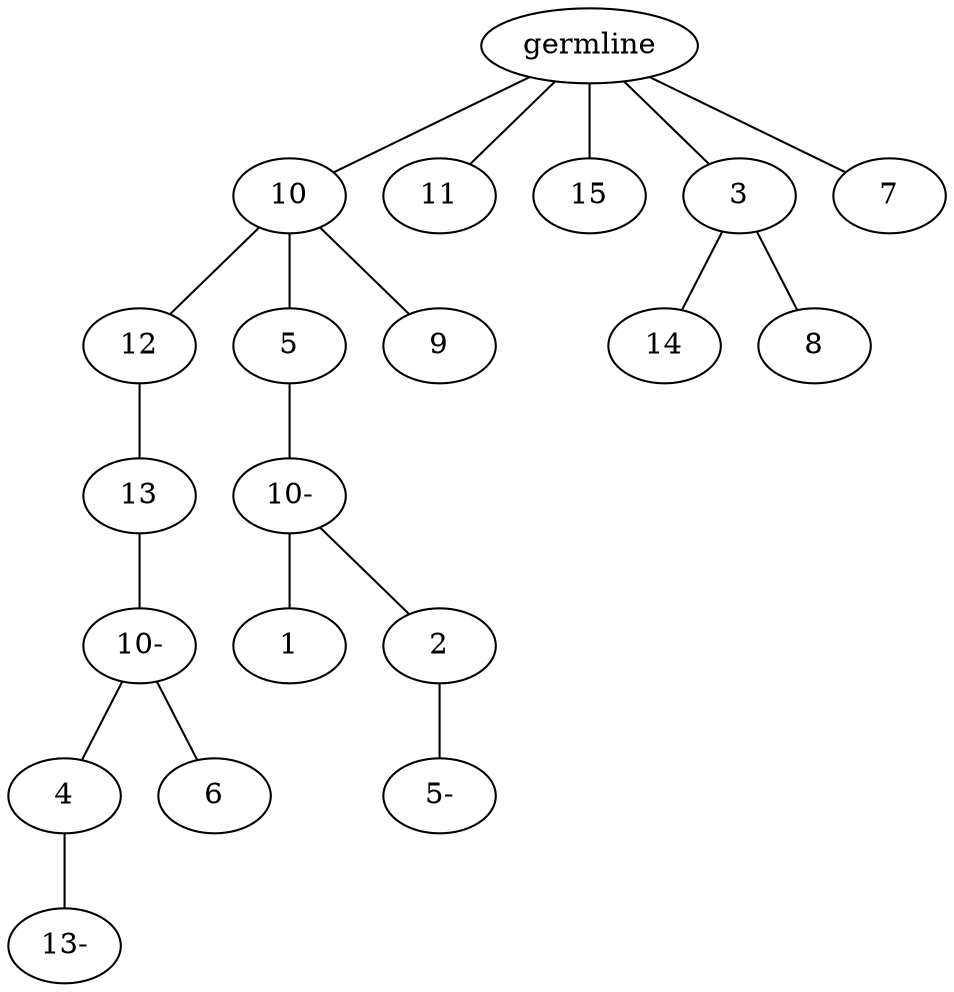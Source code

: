 graph tree {
    "140153203150320" [label="germline"];
    "140153203066192" [label="10"];
    "140153202830352" [label="12"];
    "140153202831216" [label="13"];
    "140153202829536" [label="10-"];
    "140153202770272" [label="4"];
    "140153202770224" [label="13-"];
    "140153202773344" [label="6"];
    "140153203057808" [label="5"];
    "140153202773536" [label="10-"];
    "140153202771280" [label="1"];
    "140153202770656" [label="2"];
    "140153202771616" [label="5-"];
    "140153202829968" [label="9"];
    "140153203067152" [label="11"];
    "140153203545904" [label="15"];
    "140153203067776" [label="3"];
    "140153202771040" [label="14"];
    "140153202771712" [label="8"];
    "140153203065712" [label="7"];
    "140153203150320" -- "140153203066192";
    "140153203150320" -- "140153203067152";
    "140153203150320" -- "140153203545904";
    "140153203150320" -- "140153203067776";
    "140153203150320" -- "140153203065712";
    "140153203066192" -- "140153202830352";
    "140153203066192" -- "140153203057808";
    "140153203066192" -- "140153202829968";
    "140153202830352" -- "140153202831216";
    "140153202831216" -- "140153202829536";
    "140153202829536" -- "140153202770272";
    "140153202829536" -- "140153202773344";
    "140153202770272" -- "140153202770224";
    "140153203057808" -- "140153202773536";
    "140153202773536" -- "140153202771280";
    "140153202773536" -- "140153202770656";
    "140153202770656" -- "140153202771616";
    "140153203067776" -- "140153202771040";
    "140153203067776" -- "140153202771712";
}
